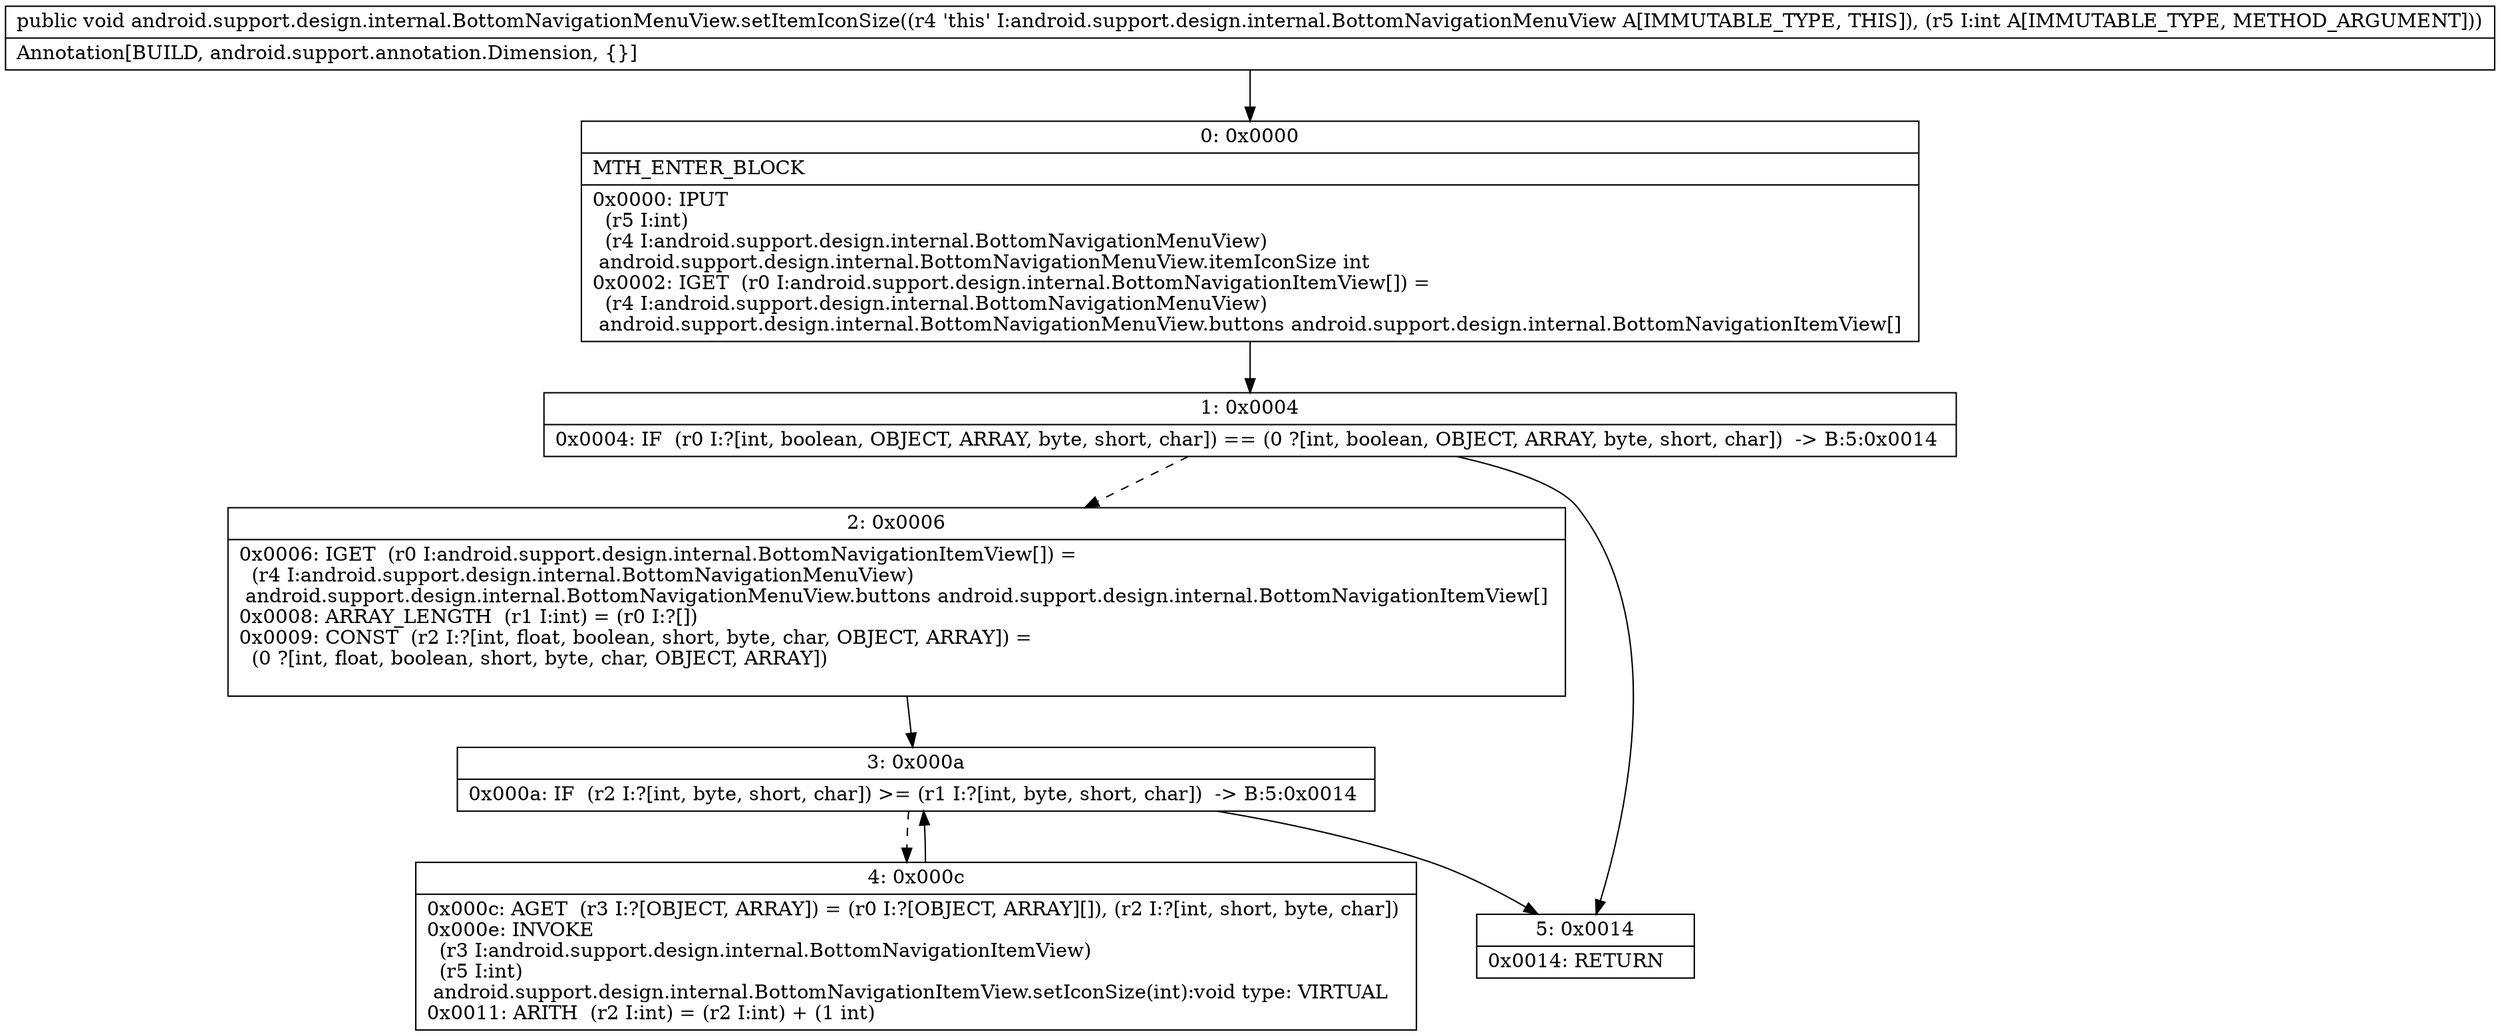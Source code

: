 digraph "CFG forandroid.support.design.internal.BottomNavigationMenuView.setItemIconSize(I)V" {
Node_0 [shape=record,label="{0\:\ 0x0000|MTH_ENTER_BLOCK\l|0x0000: IPUT  \l  (r5 I:int)\l  (r4 I:android.support.design.internal.BottomNavigationMenuView)\l android.support.design.internal.BottomNavigationMenuView.itemIconSize int \l0x0002: IGET  (r0 I:android.support.design.internal.BottomNavigationItemView[]) = \l  (r4 I:android.support.design.internal.BottomNavigationMenuView)\l android.support.design.internal.BottomNavigationMenuView.buttons android.support.design.internal.BottomNavigationItemView[] \l}"];
Node_1 [shape=record,label="{1\:\ 0x0004|0x0004: IF  (r0 I:?[int, boolean, OBJECT, ARRAY, byte, short, char]) == (0 ?[int, boolean, OBJECT, ARRAY, byte, short, char])  \-\> B:5:0x0014 \l}"];
Node_2 [shape=record,label="{2\:\ 0x0006|0x0006: IGET  (r0 I:android.support.design.internal.BottomNavigationItemView[]) = \l  (r4 I:android.support.design.internal.BottomNavigationMenuView)\l android.support.design.internal.BottomNavigationMenuView.buttons android.support.design.internal.BottomNavigationItemView[] \l0x0008: ARRAY_LENGTH  (r1 I:int) = (r0 I:?[]) \l0x0009: CONST  (r2 I:?[int, float, boolean, short, byte, char, OBJECT, ARRAY]) = \l  (0 ?[int, float, boolean, short, byte, char, OBJECT, ARRAY])\l \l}"];
Node_3 [shape=record,label="{3\:\ 0x000a|0x000a: IF  (r2 I:?[int, byte, short, char]) \>= (r1 I:?[int, byte, short, char])  \-\> B:5:0x0014 \l}"];
Node_4 [shape=record,label="{4\:\ 0x000c|0x000c: AGET  (r3 I:?[OBJECT, ARRAY]) = (r0 I:?[OBJECT, ARRAY][]), (r2 I:?[int, short, byte, char]) \l0x000e: INVOKE  \l  (r3 I:android.support.design.internal.BottomNavigationItemView)\l  (r5 I:int)\l android.support.design.internal.BottomNavigationItemView.setIconSize(int):void type: VIRTUAL \l0x0011: ARITH  (r2 I:int) = (r2 I:int) + (1 int) \l}"];
Node_5 [shape=record,label="{5\:\ 0x0014|0x0014: RETURN   \l}"];
MethodNode[shape=record,label="{public void android.support.design.internal.BottomNavigationMenuView.setItemIconSize((r4 'this' I:android.support.design.internal.BottomNavigationMenuView A[IMMUTABLE_TYPE, THIS]), (r5 I:int A[IMMUTABLE_TYPE, METHOD_ARGUMENT]))  | Annotation[BUILD, android.support.annotation.Dimension, \{\}]\l}"];
MethodNode -> Node_0;
Node_0 -> Node_1;
Node_1 -> Node_2[style=dashed];
Node_1 -> Node_5;
Node_2 -> Node_3;
Node_3 -> Node_4[style=dashed];
Node_3 -> Node_5;
Node_4 -> Node_3;
}

